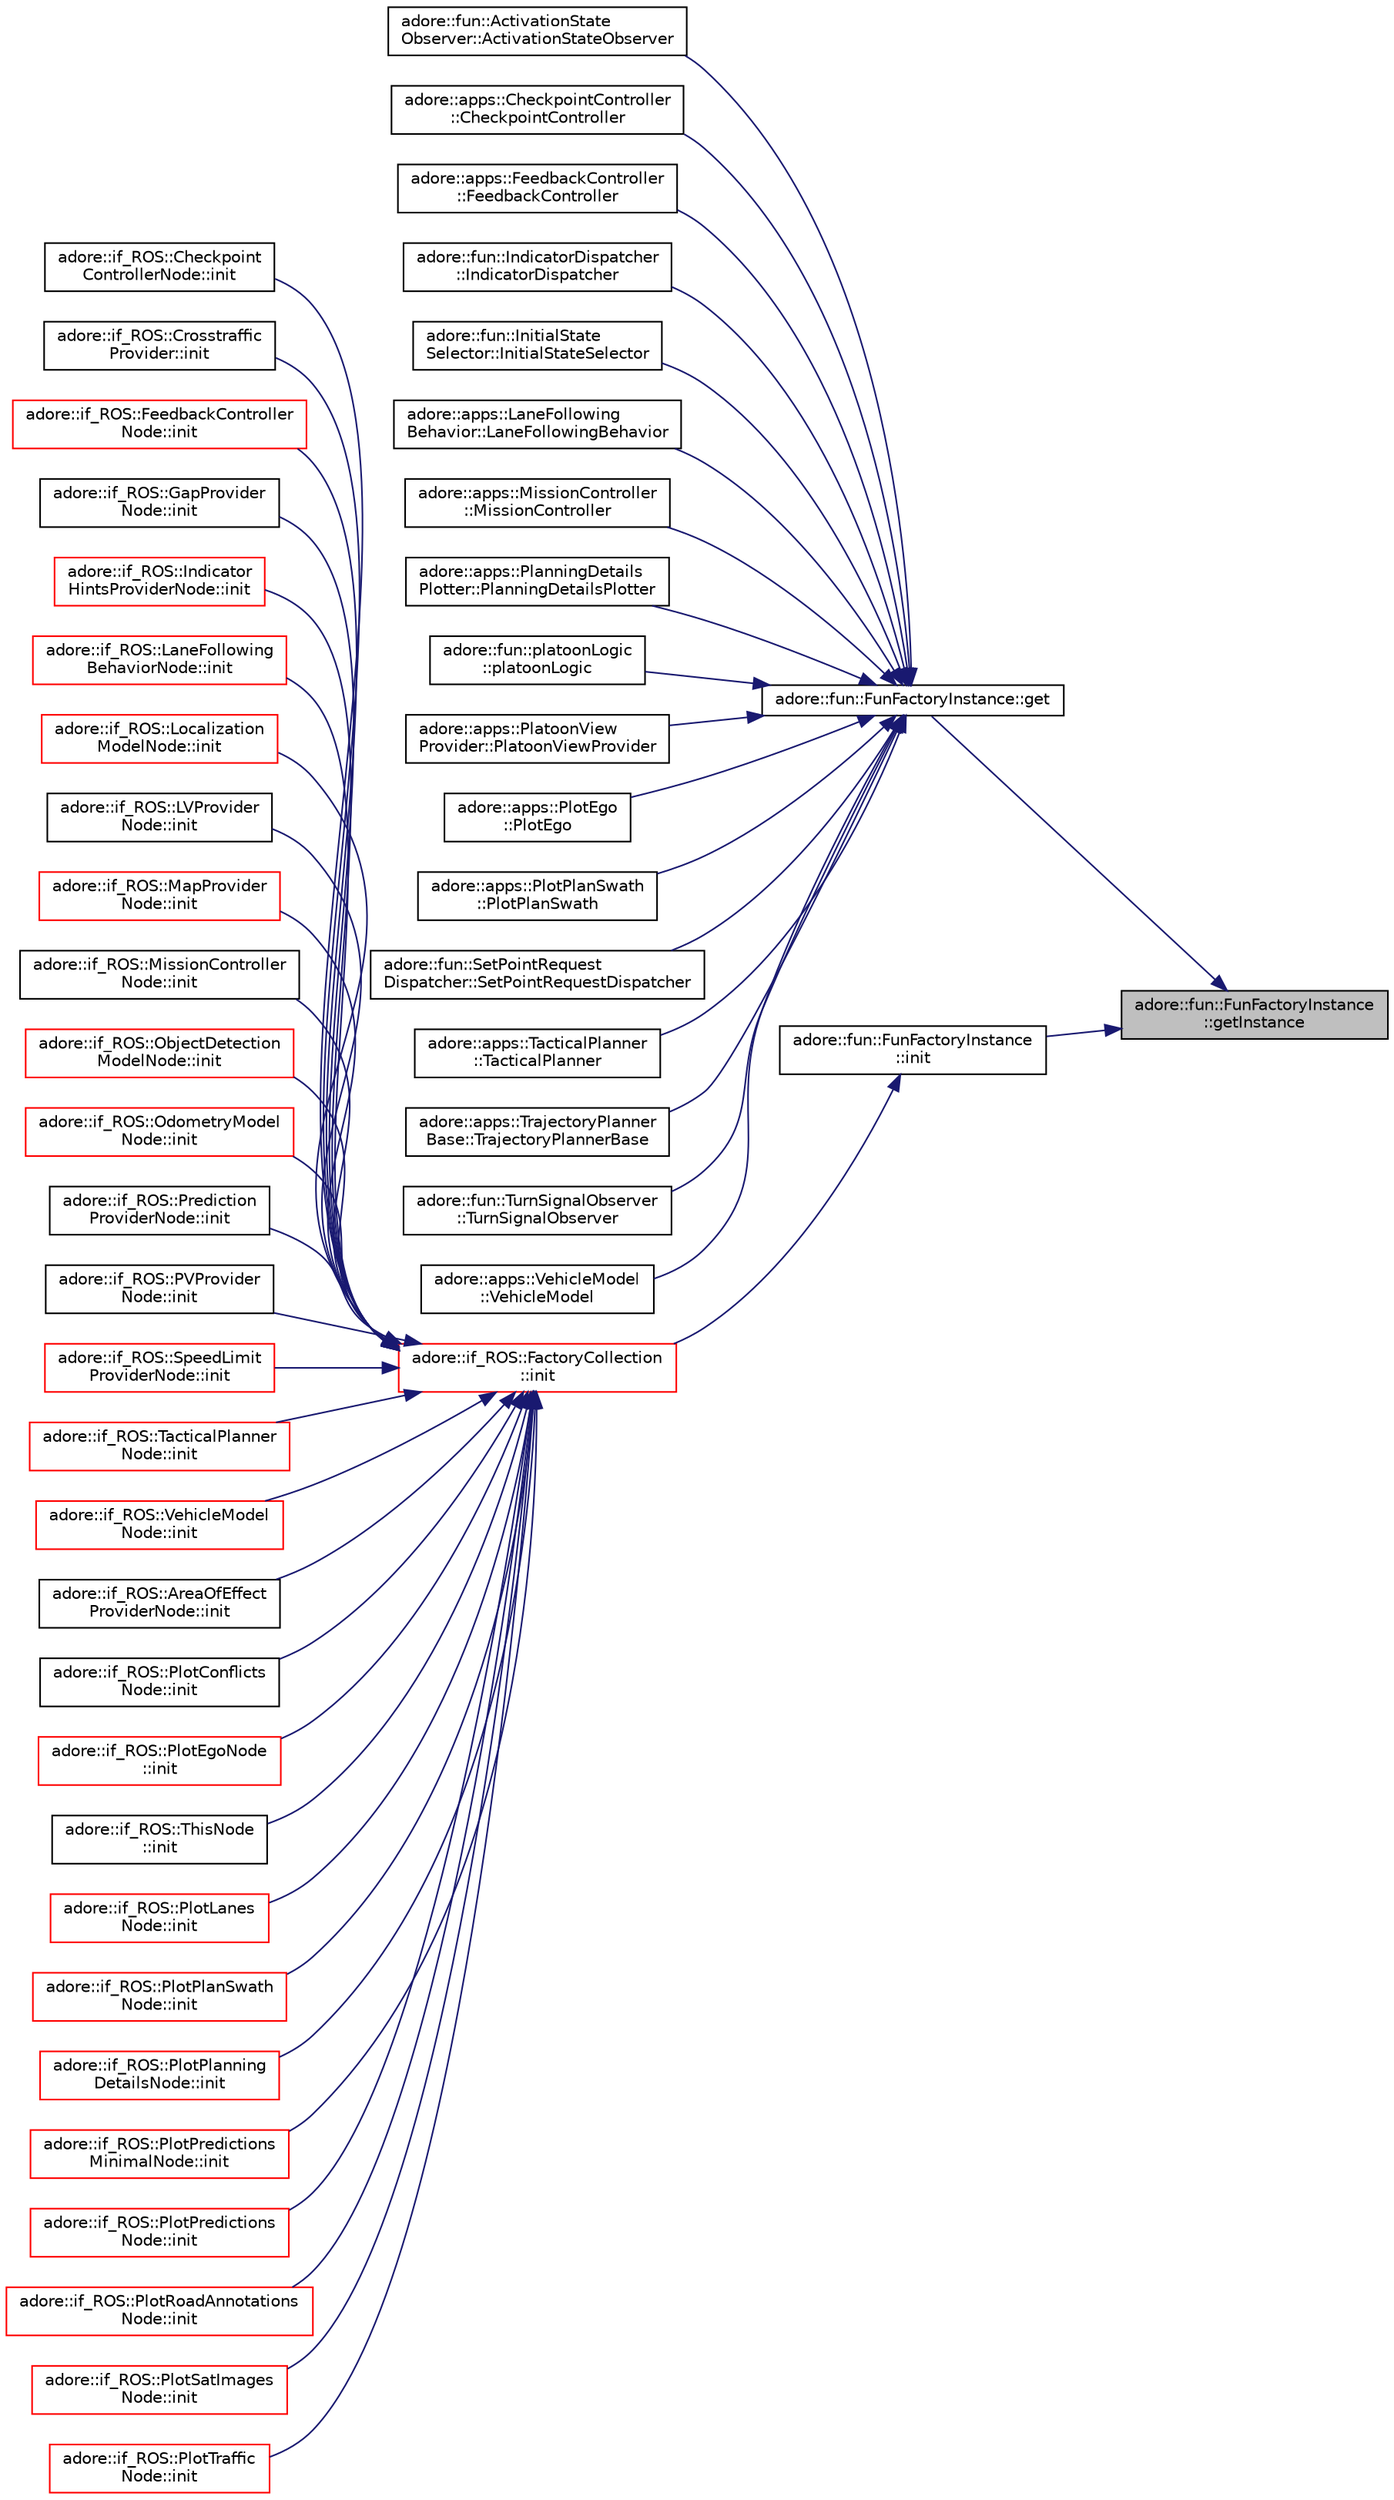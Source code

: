 digraph "adore::fun::FunFactoryInstance::getInstance"
{
 // LATEX_PDF_SIZE
  edge [fontname="Helvetica",fontsize="10",labelfontname="Helvetica",labelfontsize="10"];
  node [fontname="Helvetica",fontsize="10",shape=record];
  rankdir="RL";
  Node1 [label="adore::fun::FunFactoryInstance\l::getInstance",height=0.2,width=0.4,color="black", fillcolor="grey75", style="filled", fontcolor="black",tooltip="Function to access singleton instance of the funFactory using magic static."];
  Node1 -> Node2 [dir="back",color="midnightblue",fontsize="10",style="solid",fontname="Helvetica"];
  Node2 [label="adore::fun::FunFactoryInstance::get",height=0.2,width=0.4,color="black", fillcolor="white", style="filled",URL="$classadore_1_1fun_1_1FunFactoryInstance.html#a3d8e318e1ad87251caef9bad22a99b40",tooltip=" "];
  Node2 -> Node3 [dir="back",color="midnightblue",fontsize="10",style="solid",fontname="Helvetica"];
  Node3 [label="adore::fun::ActivationState\lObserver::ActivationStateObserver",height=0.2,width=0.4,color="black", fillcolor="white", style="filled",URL="$classadore_1_1fun_1_1ActivationStateObserver.html#ad8390375a2042d783f08742af32bb603",tooltip=" "];
  Node2 -> Node4 [dir="back",color="midnightblue",fontsize="10",style="solid",fontname="Helvetica"];
  Node4 [label="adore::apps::CheckpointController\l::CheckpointController",height=0.2,width=0.4,color="black", fillcolor="white", style="filled",URL="$classadore_1_1apps_1_1CheckpointController.html#aa53b944d2e9e4dac0c1887b36f63140a",tooltip=" "];
  Node2 -> Node5 [dir="back",color="midnightblue",fontsize="10",style="solid",fontname="Helvetica"];
  Node5 [label="adore::apps::FeedbackController\l::FeedbackController",height=0.2,width=0.4,color="black", fillcolor="white", style="filled",URL="$classadore_1_1apps_1_1FeedbackController.html#a750977fded924ee0b5f0d8bec43e56ba",tooltip=" "];
  Node2 -> Node6 [dir="back",color="midnightblue",fontsize="10",style="solid",fontname="Helvetica"];
  Node6 [label="adore::fun::IndicatorDispatcher\l::IndicatorDispatcher",height=0.2,width=0.4,color="black", fillcolor="white", style="filled",URL="$classadore_1_1fun_1_1IndicatorDispatcher.html#aee5920daae4cc4bd89bfd848079ee904",tooltip=" "];
  Node2 -> Node7 [dir="back",color="midnightblue",fontsize="10",style="solid",fontname="Helvetica"];
  Node7 [label="adore::fun::InitialState\lSelector::InitialStateSelector",height=0.2,width=0.4,color="black", fillcolor="white", style="filled",URL="$classadore_1_1fun_1_1InitialStateSelector.html#aa6d1dc31d9ccf3d1e8d68e2a4a572739",tooltip=" "];
  Node2 -> Node8 [dir="back",color="midnightblue",fontsize="10",style="solid",fontname="Helvetica"];
  Node8 [label="adore::apps::LaneFollowing\lBehavior::LaneFollowingBehavior",height=0.2,width=0.4,color="black", fillcolor="white", style="filled",URL="$classadore_1_1apps_1_1LaneFollowingBehavior.html#abf55bd11b80d4c78dd70b4aab0cc9f57",tooltip=" "];
  Node2 -> Node9 [dir="back",color="midnightblue",fontsize="10",style="solid",fontname="Helvetica"];
  Node9 [label="adore::apps::MissionController\l::MissionController",height=0.2,width=0.4,color="black", fillcolor="white", style="filled",URL="$classadore_1_1apps_1_1MissionController.html#af6638f915933f785f6b0fc451d11a071",tooltip=" "];
  Node2 -> Node10 [dir="back",color="midnightblue",fontsize="10",style="solid",fontname="Helvetica"];
  Node10 [label="adore::apps::PlanningDetails\lPlotter::PlanningDetailsPlotter",height=0.2,width=0.4,color="black", fillcolor="white", style="filled",URL="$classadore_1_1apps_1_1PlanningDetailsPlotter.html#a593b11a7c17134cc002bfb66e3bc629f",tooltip=" "];
  Node2 -> Node11 [dir="back",color="midnightblue",fontsize="10",style="solid",fontname="Helvetica"];
  Node11 [label="adore::fun::platoonLogic\l::platoonLogic",height=0.2,width=0.4,color="black", fillcolor="white", style="filled",URL="$classadore_1_1fun_1_1platoonLogic.html#a20e7e17bc4604c75b01121dc4924d8a7",tooltip=" "];
  Node2 -> Node12 [dir="back",color="midnightblue",fontsize="10",style="solid",fontname="Helvetica"];
  Node12 [label="adore::apps::PlatoonView\lProvider::PlatoonViewProvider",height=0.2,width=0.4,color="black", fillcolor="white", style="filled",URL="$classadore_1_1apps_1_1PlatoonViewProvider.html#a63039cc8e771ee3714c55a2cc6b63b60",tooltip=" "];
  Node2 -> Node13 [dir="back",color="midnightblue",fontsize="10",style="solid",fontname="Helvetica"];
  Node13 [label="adore::apps::PlotEgo\l::PlotEgo",height=0.2,width=0.4,color="black", fillcolor="white", style="filled",URL="$classadore_1_1apps_1_1PlotEgo.html#abb6be28d06e6a1c6f9edf800cb1f7b14",tooltip=" "];
  Node2 -> Node14 [dir="back",color="midnightblue",fontsize="10",style="solid",fontname="Helvetica"];
  Node14 [label="adore::apps::PlotPlanSwath\l::PlotPlanSwath",height=0.2,width=0.4,color="black", fillcolor="white", style="filled",URL="$classadore_1_1apps_1_1PlotPlanSwath.html#ad6ac75f426081c797ae2d730d2e540a4",tooltip=" "];
  Node2 -> Node15 [dir="back",color="midnightblue",fontsize="10",style="solid",fontname="Helvetica"];
  Node15 [label="adore::fun::SetPointRequest\lDispatcher::SetPointRequestDispatcher",height=0.2,width=0.4,color="black", fillcolor="white", style="filled",URL="$classadore_1_1fun_1_1SetPointRequestDispatcher.html#a6b46b3d68c06f96a4bdcc0abb0d408f2",tooltip=" "];
  Node2 -> Node16 [dir="back",color="midnightblue",fontsize="10",style="solid",fontname="Helvetica"];
  Node16 [label="adore::apps::TacticalPlanner\l::TacticalPlanner",height=0.2,width=0.4,color="black", fillcolor="white", style="filled",URL="$classadore_1_1apps_1_1TacticalPlanner.html#ae5aa95a09bce4de67a12b60972740ad6",tooltip="constructur"];
  Node2 -> Node17 [dir="back",color="midnightblue",fontsize="10",style="solid",fontname="Helvetica"];
  Node17 [label="adore::apps::TrajectoryPlanner\lBase::TrajectoryPlannerBase",height=0.2,width=0.4,color="black", fillcolor="white", style="filled",URL="$classadore_1_1apps_1_1TrajectoryPlannerBase.html#a3d7bbcaa96b45c0a12216697d065c687",tooltip=" "];
  Node2 -> Node18 [dir="back",color="midnightblue",fontsize="10",style="solid",fontname="Helvetica"];
  Node18 [label="adore::fun::TurnSignalObserver\l::TurnSignalObserver",height=0.2,width=0.4,color="black", fillcolor="white", style="filled",URL="$classadore_1_1fun_1_1TurnSignalObserver.html#af9dcf0c78fe9eb3277aae86fc2412f76",tooltip=" "];
  Node2 -> Node19 [dir="back",color="midnightblue",fontsize="10",style="solid",fontname="Helvetica"];
  Node19 [label="adore::apps::VehicleModel\l::VehicleModel",height=0.2,width=0.4,color="black", fillcolor="white", style="filled",URL="$classadore_1_1apps_1_1VehicleModel.html#ae694b4c954a7ba03571a5e40a29f5f08",tooltip="Construct a new Vehicle Model object."];
  Node1 -> Node20 [dir="back",color="midnightblue",fontsize="10",style="solid",fontname="Helvetica"];
  Node20 [label="adore::fun::FunFactoryInstance\l::init",height=0.2,width=0.4,color="black", fillcolor="white", style="filled",URL="$classadore_1_1fun_1_1FunFactoryInstance.html#a291c4c983548f85c633ae6409c7b5233",tooltip="Initialize private members of funFactory."];
  Node20 -> Node21 [dir="back",color="midnightblue",fontsize="10",style="solid",fontname="Helvetica"];
  Node21 [label="adore::if_ROS::FactoryCollection\l::init",height=0.2,width=0.4,color="red", fillcolor="white", style="filled",URL="$classadore_1_1if__ROS_1_1FactoryCollection.html#a07e53e57a417cf66c5d539a5e1bd590a",tooltip=" "];
  Node21 -> Node22 [dir="back",color="midnightblue",fontsize="10",style="solid",fontname="Helvetica"];
  Node22 [label="adore::if_ROS::Checkpoint\lControllerNode::init",height=0.2,width=0.4,color="black", fillcolor="white", style="filled",URL="$classadore_1_1if__ROS_1_1CheckpointControllerNode.html#a5d71fbe87caca52f85b90552024aca2f",tooltip=" "];
  Node21 -> Node23 [dir="back",color="midnightblue",fontsize="10",style="solid",fontname="Helvetica"];
  Node23 [label="adore::if_ROS::Crosstraffic\lProvider::init",height=0.2,width=0.4,color="black", fillcolor="white", style="filled",URL="$classadore_1_1if__ROS_1_1CrosstrafficProvider.html#ac4aae75f5a431b7f494f958d366b9161",tooltip=" "];
  Node21 -> Node24 [dir="back",color="midnightblue",fontsize="10",style="solid",fontname="Helvetica"];
  Node24 [label="adore::if_ROS::FeedbackController\lNode::init",height=0.2,width=0.4,color="red", fillcolor="white", style="filled",URL="$classadore_1_1if__ROS_1_1FeedbackControllerNode.html#a943201b1a268172c3fa63155493f61a3",tooltip=" "];
  Node21 -> Node26 [dir="back",color="midnightblue",fontsize="10",style="solid",fontname="Helvetica"];
  Node26 [label="adore::if_ROS::GapProvider\lNode::init",height=0.2,width=0.4,color="black", fillcolor="white", style="filled",URL="$classadore_1_1if__ROS_1_1GapProviderNode.html#a0401f80cea2b23b6e9dcd5a272116bae",tooltip=" "];
  Node21 -> Node27 [dir="back",color="midnightblue",fontsize="10",style="solid",fontname="Helvetica"];
  Node27 [label="adore::if_ROS::Indicator\lHintsProviderNode::init",height=0.2,width=0.4,color="red", fillcolor="white", style="filled",URL="$classadore_1_1if__ROS_1_1IndicatorHintsProviderNode.html#a8c9818268bfdf14b4d9834c3af7f4747",tooltip=" "];
  Node21 -> Node29 [dir="back",color="midnightblue",fontsize="10",style="solid",fontname="Helvetica"];
  Node29 [label="adore::if_ROS::LaneFollowing\lBehaviorNode::init",height=0.2,width=0.4,color="red", fillcolor="white", style="filled",URL="$classadore_1_1if__ROS_1_1LaneFollowingBehaviorNode.html#a0cb478c2dde1ec76031977170055577a",tooltip=" "];
  Node21 -> Node31 [dir="back",color="midnightblue",fontsize="10",style="solid",fontname="Helvetica"];
  Node31 [label="adore::if_ROS::Localization\lModelNode::init",height=0.2,width=0.4,color="red", fillcolor="white", style="filled",URL="$classadore_1_1if__ROS_1_1LocalizationModelNode.html#ae940d37d3c0a9af5eab3930cc968825f",tooltip=" "];
  Node21 -> Node33 [dir="back",color="midnightblue",fontsize="10",style="solid",fontname="Helvetica"];
  Node33 [label="adore::if_ROS::LVProvider\lNode::init",height=0.2,width=0.4,color="black", fillcolor="white", style="filled",URL="$classadore_1_1if__ROS_1_1LVProviderNode.html#ad35fdbfdaef8f2f89279dc08758bef3a",tooltip=" "];
  Node21 -> Node34 [dir="back",color="midnightblue",fontsize="10",style="solid",fontname="Helvetica"];
  Node34 [label="adore::if_ROS::MapProvider\lNode::init",height=0.2,width=0.4,color="red", fillcolor="white", style="filled",URL="$classadore_1_1if__ROS_1_1MapProviderNode.html#a2dd3f906b4d4fe4ac67e415a6812d525",tooltip=" "];
  Node21 -> Node36 [dir="back",color="midnightblue",fontsize="10",style="solid",fontname="Helvetica"];
  Node36 [label="adore::if_ROS::MissionController\lNode::init",height=0.2,width=0.4,color="black", fillcolor="white", style="filled",URL="$classadore_1_1if__ROS_1_1MissionControllerNode.html#a397d4763bcd05cac76cfa56e10d4976c",tooltip=" "];
  Node21 -> Node37 [dir="back",color="midnightblue",fontsize="10",style="solid",fontname="Helvetica"];
  Node37 [label="adore::if_ROS::ObjectDetection\lModelNode::init",height=0.2,width=0.4,color="red", fillcolor="white", style="filled",URL="$classadore_1_1if__ROS_1_1ObjectDetectionModelNode.html#a39ae32803b33d5f7560be9df5df7d10c",tooltip=" "];
  Node21 -> Node39 [dir="back",color="midnightblue",fontsize="10",style="solid",fontname="Helvetica"];
  Node39 [label="adore::if_ROS::OdometryModel\lNode::init",height=0.2,width=0.4,color="red", fillcolor="white", style="filled",URL="$classadore_1_1if__ROS_1_1OdometryModelNode.html#aa2f0b1687532cb423461e448e4f9cc57",tooltip=" "];
  Node21 -> Node41 [dir="back",color="midnightblue",fontsize="10",style="solid",fontname="Helvetica"];
  Node41 [label="adore::if_ROS::Prediction\lProviderNode::init",height=0.2,width=0.4,color="black", fillcolor="white", style="filled",URL="$classadore_1_1if__ROS_1_1PredictionProviderNode.html#a2bd0137f5108911b604d344cec08231b",tooltip=" "];
  Node21 -> Node42 [dir="back",color="midnightblue",fontsize="10",style="solid",fontname="Helvetica"];
  Node42 [label="adore::if_ROS::PVProvider\lNode::init",height=0.2,width=0.4,color="black", fillcolor="white", style="filled",URL="$classadore_1_1if__ROS_1_1PVProviderNode.html#ab587b60f56d77e0a3ef0e1039a557519",tooltip=" "];
  Node21 -> Node43 [dir="back",color="midnightblue",fontsize="10",style="solid",fontname="Helvetica"];
  Node43 [label="adore::if_ROS::SpeedLimit\lProviderNode::init",height=0.2,width=0.4,color="red", fillcolor="white", style="filled",URL="$classadore_1_1if__ROS_1_1SpeedLimitProviderNode.html#a2d4bf50d95b32c9ff2de6c0208940b87",tooltip=" "];
  Node21 -> Node45 [dir="back",color="midnightblue",fontsize="10",style="solid",fontname="Helvetica"];
  Node45 [label="adore::if_ROS::TacticalPlanner\lNode::init",height=0.2,width=0.4,color="red", fillcolor="white", style="filled",URL="$classadore_1_1if__ROS_1_1TacticalPlannerNode.html#a5180bc2cd8b841db9a091f1d0f668942",tooltip=" "];
  Node21 -> Node47 [dir="back",color="midnightblue",fontsize="10",style="solid",fontname="Helvetica"];
  Node47 [label="adore::if_ROS::VehicleModel\lNode::init",height=0.2,width=0.4,color="red", fillcolor="white", style="filled",URL="$classadore_1_1if__ROS_1_1VehicleModelNode.html#a39bfd98cab9c1dbc6cf52d0ef4395adc",tooltip=" "];
  Node21 -> Node49 [dir="back",color="midnightblue",fontsize="10",style="solid",fontname="Helvetica"];
  Node49 [label="adore::if_ROS::AreaOfEffect\lProviderNode::init",height=0.2,width=0.4,color="black", fillcolor="white", style="filled",URL="$classadore_1_1if__ROS_1_1AreaOfEffectProviderNode.html#aee236389544ea8187bde86872d11368d",tooltip=" "];
  Node21 -> Node50 [dir="back",color="midnightblue",fontsize="10",style="solid",fontname="Helvetica"];
  Node50 [label="adore::if_ROS::PlotConflicts\lNode::init",height=0.2,width=0.4,color="black", fillcolor="white", style="filled",URL="$classadore_1_1if__ROS_1_1PlotConflictsNode.html#a487c464653d00b9ee784a78d489e22ce",tooltip=" "];
  Node21 -> Node51 [dir="back",color="midnightblue",fontsize="10",style="solid",fontname="Helvetica"];
  Node51 [label="adore::if_ROS::PlotEgoNode\l::init",height=0.2,width=0.4,color="red", fillcolor="white", style="filled",URL="$classadore_1_1if__ROS_1_1PlotEgoNode.html#a711abb35ea3afc045103c0f17a41713e",tooltip=" "];
  Node21 -> Node53 [dir="back",color="midnightblue",fontsize="10",style="solid",fontname="Helvetica"];
  Node53 [label="adore::if_ROS::ThisNode\l::init",height=0.2,width=0.4,color="black", fillcolor="white", style="filled",URL="$classadore_1_1if__ROS_1_1ThisNode.html#aaf328a3eb557965433f5454a4dc6bf76",tooltip=" "];
  Node21 -> Node54 [dir="back",color="midnightblue",fontsize="10",style="solid",fontname="Helvetica"];
  Node54 [label="adore::if_ROS::PlotLanes\lNode::init",height=0.2,width=0.4,color="red", fillcolor="white", style="filled",URL="$classadore_1_1if__ROS_1_1PlotLanesNode.html#a784126bbfb438fe1ac65e2a8b8e44d37",tooltip=" "];
  Node21 -> Node56 [dir="back",color="midnightblue",fontsize="10",style="solid",fontname="Helvetica"];
  Node56 [label="adore::if_ROS::PlotPlanSwath\lNode::init",height=0.2,width=0.4,color="red", fillcolor="white", style="filled",URL="$classadore_1_1if__ROS_1_1PlotPlanSwathNode.html#a99222b2043e1dc1a1ffb44edb14568d5",tooltip=" "];
  Node21 -> Node58 [dir="back",color="midnightblue",fontsize="10",style="solid",fontname="Helvetica"];
  Node58 [label="adore::if_ROS::PlotPlanning\lDetailsNode::init",height=0.2,width=0.4,color="red", fillcolor="white", style="filled",URL="$classadore_1_1if__ROS_1_1PlotPlanningDetailsNode.html#a8a1db79dbf2fea19a352d85df90e20ca",tooltip=" "];
  Node21 -> Node60 [dir="back",color="midnightblue",fontsize="10",style="solid",fontname="Helvetica"];
  Node60 [label="adore::if_ROS::PlotPredictions\lMinimalNode::init",height=0.2,width=0.4,color="red", fillcolor="white", style="filled",URL="$classadore_1_1if__ROS_1_1PlotPredictionsMinimalNode.html#ade04f327e681cb352a0e8694bd58fef7",tooltip=" "];
  Node21 -> Node62 [dir="back",color="midnightblue",fontsize="10",style="solid",fontname="Helvetica"];
  Node62 [label="adore::if_ROS::PlotPredictions\lNode::init",height=0.2,width=0.4,color="red", fillcolor="white", style="filled",URL="$classadore_1_1if__ROS_1_1PlotPredictionsNode.html#adaaaac22d2e45a50c65f7889a84d432e",tooltip=" "];
  Node21 -> Node64 [dir="back",color="midnightblue",fontsize="10",style="solid",fontname="Helvetica"];
  Node64 [label="adore::if_ROS::PlotRoadAnnotations\lNode::init",height=0.2,width=0.4,color="red", fillcolor="white", style="filled",URL="$classadore_1_1if__ROS_1_1PlotRoadAnnotationsNode.html#a542ee009bf265c7c1f61e542439b77f8",tooltip=" "];
  Node21 -> Node66 [dir="back",color="midnightblue",fontsize="10",style="solid",fontname="Helvetica"];
  Node66 [label="adore::if_ROS::PlotSatImages\lNode::init",height=0.2,width=0.4,color="red", fillcolor="white", style="filled",URL="$classadore_1_1if__ROS_1_1PlotSatImagesNode.html#ab130eceaf0b67b8e2e680e3f2482a8a8",tooltip=" "];
  Node21 -> Node68 [dir="back",color="midnightblue",fontsize="10",style="solid",fontname="Helvetica"];
  Node68 [label="adore::if_ROS::PlotTraffic\lNode::init",height=0.2,width=0.4,color="red", fillcolor="white", style="filled",URL="$classadore_1_1if__ROS_1_1PlotTrafficNode.html#a13e04e642d67a9a307a789061b84002e",tooltip=" "];
}
